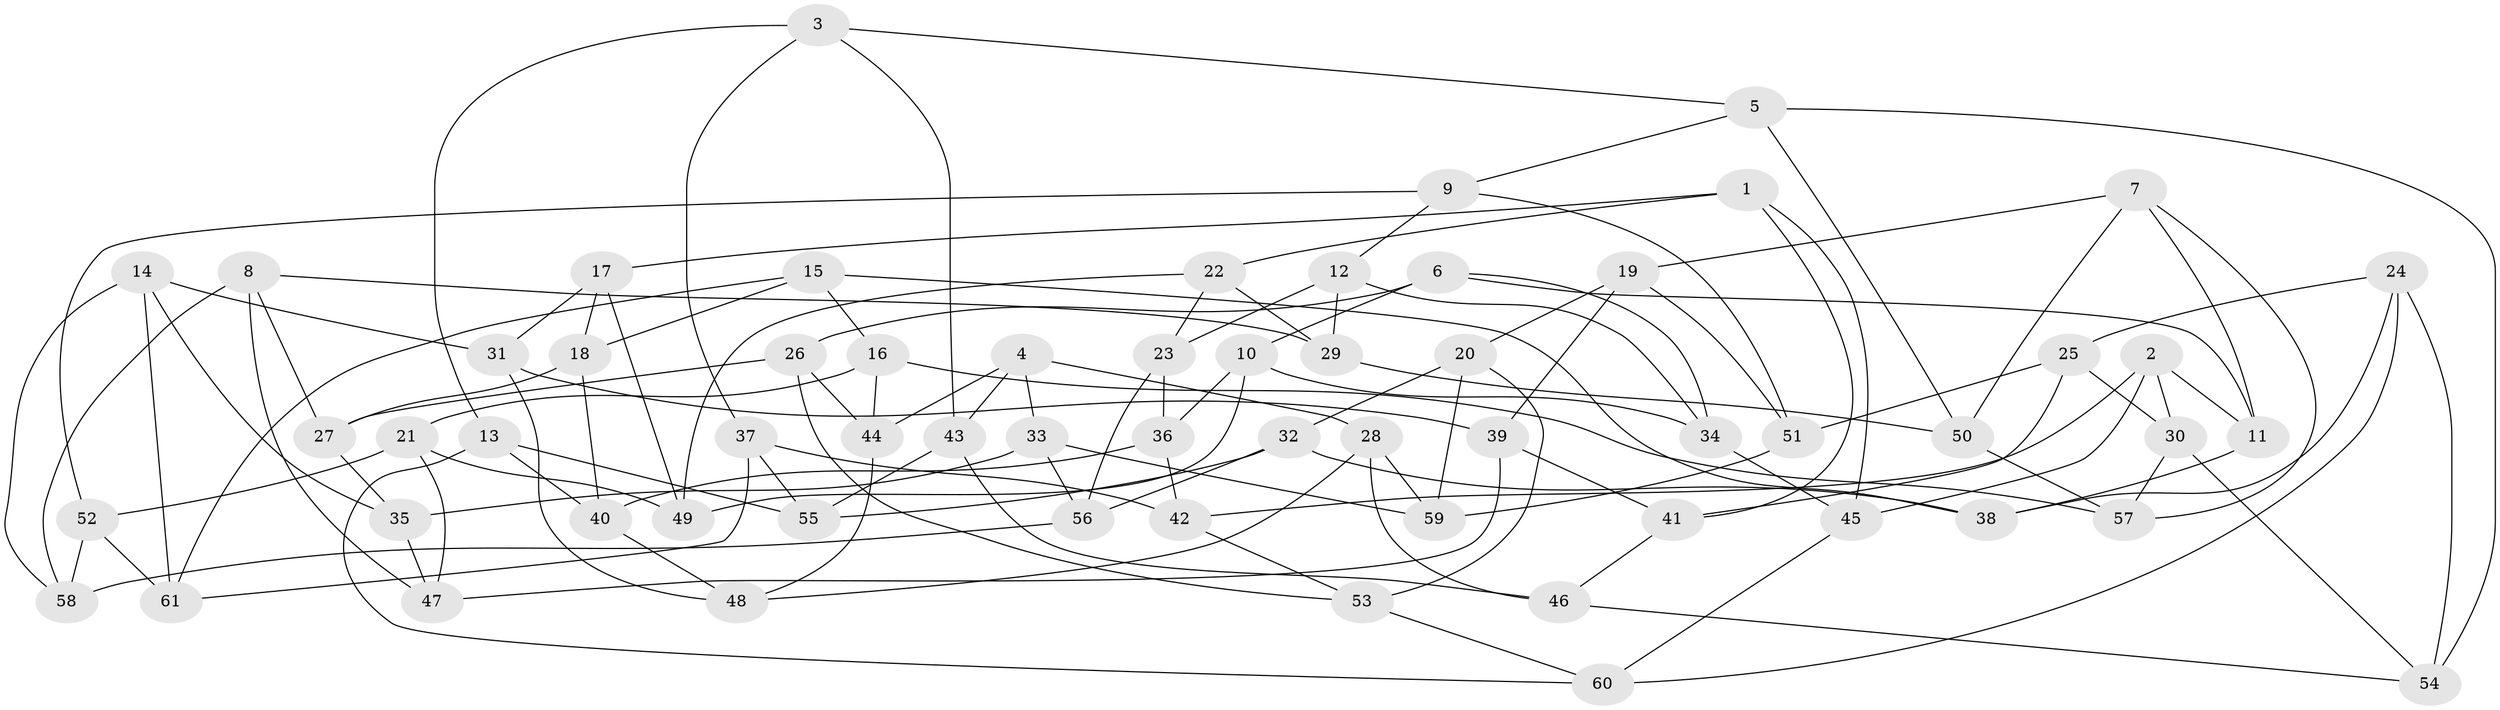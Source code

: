 // coarse degree distribution, {5: 0.06666666666666667, 6: 0.13333333333333333, 4: 0.4, 8: 0.2, 7: 0.03333333333333333, 10: 0.06666666666666667, 3: 0.1}
// Generated by graph-tools (version 1.1) at 2025/20/03/04/25 18:20:31]
// undirected, 61 vertices, 122 edges
graph export_dot {
graph [start="1"]
  node [color=gray90,style=filled];
  1;
  2;
  3;
  4;
  5;
  6;
  7;
  8;
  9;
  10;
  11;
  12;
  13;
  14;
  15;
  16;
  17;
  18;
  19;
  20;
  21;
  22;
  23;
  24;
  25;
  26;
  27;
  28;
  29;
  30;
  31;
  32;
  33;
  34;
  35;
  36;
  37;
  38;
  39;
  40;
  41;
  42;
  43;
  44;
  45;
  46;
  47;
  48;
  49;
  50;
  51;
  52;
  53;
  54;
  55;
  56;
  57;
  58;
  59;
  60;
  61;
  1 -- 22;
  1 -- 45;
  1 -- 41;
  1 -- 17;
  2 -- 45;
  2 -- 11;
  2 -- 42;
  2 -- 30;
  3 -- 37;
  3 -- 5;
  3 -- 13;
  3 -- 43;
  4 -- 33;
  4 -- 28;
  4 -- 43;
  4 -- 44;
  5 -- 50;
  5 -- 9;
  5 -- 54;
  6 -- 34;
  6 -- 11;
  6 -- 26;
  6 -- 10;
  7 -- 19;
  7 -- 11;
  7 -- 50;
  7 -- 57;
  8 -- 29;
  8 -- 47;
  8 -- 58;
  8 -- 27;
  9 -- 12;
  9 -- 52;
  9 -- 51;
  10 -- 36;
  10 -- 34;
  10 -- 49;
  11 -- 38;
  12 -- 29;
  12 -- 23;
  12 -- 34;
  13 -- 55;
  13 -- 40;
  13 -- 60;
  14 -- 35;
  14 -- 31;
  14 -- 61;
  14 -- 58;
  15 -- 16;
  15 -- 61;
  15 -- 38;
  15 -- 18;
  16 -- 57;
  16 -- 21;
  16 -- 44;
  17 -- 31;
  17 -- 49;
  17 -- 18;
  18 -- 40;
  18 -- 27;
  19 -- 20;
  19 -- 51;
  19 -- 39;
  20 -- 32;
  20 -- 59;
  20 -- 53;
  21 -- 47;
  21 -- 52;
  21 -- 49;
  22 -- 49;
  22 -- 23;
  22 -- 29;
  23 -- 56;
  23 -- 36;
  24 -- 38;
  24 -- 54;
  24 -- 25;
  24 -- 60;
  25 -- 30;
  25 -- 51;
  25 -- 41;
  26 -- 27;
  26 -- 53;
  26 -- 44;
  27 -- 35;
  28 -- 48;
  28 -- 59;
  28 -- 46;
  29 -- 50;
  30 -- 54;
  30 -- 57;
  31 -- 39;
  31 -- 48;
  32 -- 38;
  32 -- 56;
  32 -- 55;
  33 -- 59;
  33 -- 35;
  33 -- 56;
  34 -- 45;
  35 -- 47;
  36 -- 42;
  36 -- 40;
  37 -- 61;
  37 -- 42;
  37 -- 55;
  39 -- 47;
  39 -- 41;
  40 -- 48;
  41 -- 46;
  42 -- 53;
  43 -- 46;
  43 -- 55;
  44 -- 48;
  45 -- 60;
  46 -- 54;
  50 -- 57;
  51 -- 59;
  52 -- 61;
  52 -- 58;
  53 -- 60;
  56 -- 58;
}
